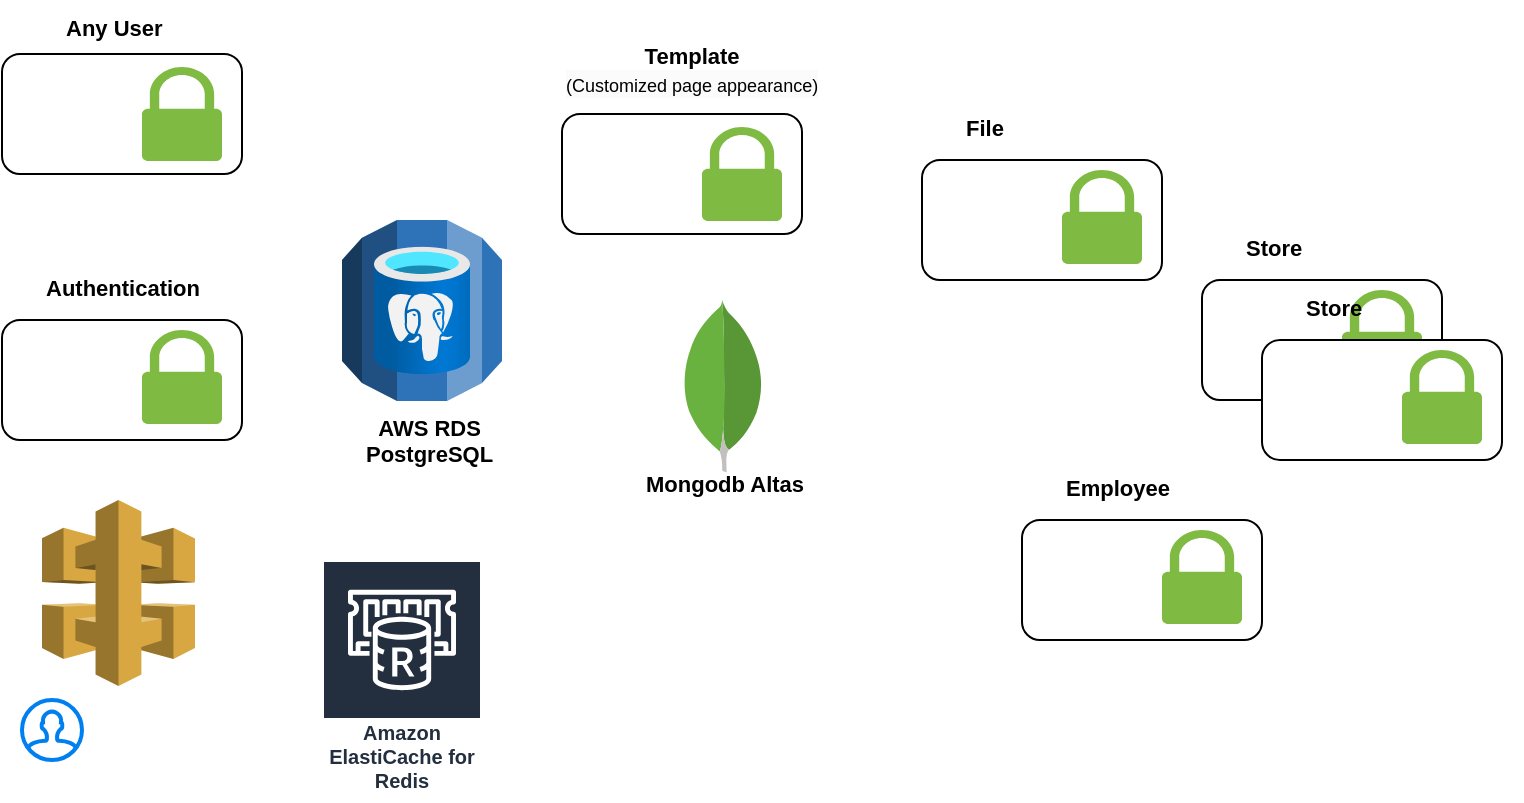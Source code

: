 <mxfile version="22.1.16" type="github">
  <diagram name="Page-1" id="2MzUOne32Nm8aTffG3sm">
    <mxGraphModel dx="3394" dy="1220" grid="1" gridSize="10" guides="1" tooltips="1" connect="1" arrows="1" fold="1" page="1" pageScale="1" pageWidth="3300" pageHeight="2339" math="0" shadow="0">
      <root>
        <mxCell id="0" />
        <mxCell id="1" parent="0" />
        <mxCell id="hmCfqt4P9ejDFXZvc0nD-2" value="" style="html=1;verticalLabelPosition=bottom;align=center;labelBackgroundColor=#ffffff;verticalAlign=top;strokeWidth=2;strokeColor=#0080F0;shadow=0;dashed=0;shape=mxgraph.ios7.icons.user;" vertex="1" parent="1">
          <mxGeometry x="20" y="350" width="30" height="30" as="geometry" />
        </mxCell>
        <mxCell id="hmCfqt4P9ejDFXZvc0nD-4" value="" style="outlineConnect=0;dashed=0;verticalLabelPosition=bottom;verticalAlign=top;align=center;html=1;shape=mxgraph.aws3.api_gateway;fillColor=#D9A741;gradientColor=none;" vertex="1" parent="1">
          <mxGeometry x="30" y="250" width="76.5" height="93" as="geometry" />
        </mxCell>
        <mxCell id="hmCfqt4P9ejDFXZvc0nD-22" value="" style="group" vertex="1" connectable="0" parent="1">
          <mxGeometry x="10" width="140" height="87" as="geometry" />
        </mxCell>
        <mxCell id="hmCfqt4P9ejDFXZvc0nD-11" value="" style="rounded=1;whiteSpace=wrap;html=1;" vertex="1" parent="hmCfqt4P9ejDFXZvc0nD-22">
          <mxGeometry y="27" width="120" height="60" as="geometry" />
        </mxCell>
        <mxCell id="hmCfqt4P9ejDFXZvc0nD-12" value="" style="shape=image;html=1;verticalAlign=top;verticalLabelPosition=bottom;labelBackgroundColor=#ffffff;imageAspect=0;aspect=fixed;image=https://cdn2.iconfinder.com/data/icons/boxicons-logos/24/bxl-spring-boot-128.png;fontColor=#00CC00;movable=1;resizable=1;rotatable=1;deletable=1;editable=1;locked=0;connectable=1;" vertex="1" parent="hmCfqt4P9ejDFXZvc0nD-22">
          <mxGeometry x="10" y="33.5" width="50" height="50" as="geometry" />
        </mxCell>
        <mxCell id="hmCfqt4P9ejDFXZvc0nD-13" value="" style="sketch=0;pointerEvents=1;shadow=0;dashed=0;html=1;strokeColor=none;labelPosition=center;verticalLabelPosition=bottom;verticalAlign=top;outlineConnect=0;align=center;shape=mxgraph.office.security.lock_protected;fillColor=#7FBA42;movable=1;resizable=1;rotatable=1;deletable=1;editable=1;locked=0;connectable=1;" vertex="1" parent="hmCfqt4P9ejDFXZvc0nD-22">
          <mxGeometry x="70" y="33.5" width="40" height="47" as="geometry" />
        </mxCell>
        <mxCell id="hmCfqt4P9ejDFXZvc0nD-14" value="&lt;div style=&quot;text-align: center;&quot;&gt;&lt;b&gt;&lt;font style=&quot;font-size: 11px;&quot;&gt;Any User&lt;/font&gt;&lt;/b&gt;&lt;/div&gt;" style="text;whiteSpace=wrap;html=1;" vertex="1" parent="hmCfqt4P9ejDFXZvc0nD-22">
          <mxGeometry x="30" width="110" height="40" as="geometry" />
        </mxCell>
        <mxCell id="hmCfqt4P9ejDFXZvc0nD-23" value="" style="group" vertex="1" connectable="0" parent="1">
          <mxGeometry x="10" y="130" width="130" height="90" as="geometry" />
        </mxCell>
        <mxCell id="hmCfqt4P9ejDFXZvc0nD-3" value="" style="rounded=1;whiteSpace=wrap;html=1;" vertex="1" parent="hmCfqt4P9ejDFXZvc0nD-23">
          <mxGeometry y="30" width="120" height="60" as="geometry" />
        </mxCell>
        <mxCell id="hmCfqt4P9ejDFXZvc0nD-5" value="" style="shape=image;html=1;verticalAlign=top;verticalLabelPosition=bottom;labelBackgroundColor=#ffffff;imageAspect=0;aspect=fixed;image=https://cdn2.iconfinder.com/data/icons/boxicons-logos/24/bxl-spring-boot-128.png;fontColor=#00CC00;" vertex="1" parent="hmCfqt4P9ejDFXZvc0nD-23">
          <mxGeometry x="10" y="35" width="50" height="50" as="geometry" />
        </mxCell>
        <mxCell id="hmCfqt4P9ejDFXZvc0nD-6" value="&lt;div style=&quot;text-align: center;&quot;&gt;&lt;b&gt;&lt;font style=&quot;font-size: 11px;&quot;&gt;Authentication&lt;/font&gt;&lt;/b&gt;&lt;/div&gt;" style="text;whiteSpace=wrap;html=1;" vertex="1" parent="hmCfqt4P9ejDFXZvc0nD-23">
          <mxGeometry x="20" width="110" height="40" as="geometry" />
        </mxCell>
        <mxCell id="hmCfqt4P9ejDFXZvc0nD-7" value="" style="sketch=0;pointerEvents=1;shadow=0;dashed=0;html=1;strokeColor=none;labelPosition=center;verticalLabelPosition=bottom;verticalAlign=top;outlineConnect=0;align=center;shape=mxgraph.office.security.lock_protected;fillColor=#7FBA42;" vertex="1" parent="hmCfqt4P9ejDFXZvc0nD-23">
          <mxGeometry x="70" y="35" width="40" height="47" as="geometry" />
        </mxCell>
        <mxCell id="hmCfqt4P9ejDFXZvc0nD-31" value="" style="group" vertex="1" connectable="0" parent="1">
          <mxGeometry x="290" y="30" width="140" height="87" as="geometry" />
        </mxCell>
        <mxCell id="hmCfqt4P9ejDFXZvc0nD-32" value="" style="rounded=1;whiteSpace=wrap;html=1;" vertex="1" parent="hmCfqt4P9ejDFXZvc0nD-31">
          <mxGeometry y="27" width="120" height="60" as="geometry" />
        </mxCell>
        <mxCell id="hmCfqt4P9ejDFXZvc0nD-33" value="" style="shape=image;html=1;verticalAlign=top;verticalLabelPosition=bottom;labelBackgroundColor=#ffffff;imageAspect=0;aspect=fixed;image=https://cdn2.iconfinder.com/data/icons/boxicons-logos/24/bxl-spring-boot-128.png;fontColor=#00CC00;movable=1;resizable=1;rotatable=1;deletable=1;editable=1;locked=0;connectable=1;" vertex="1" parent="hmCfqt4P9ejDFXZvc0nD-31">
          <mxGeometry x="10" y="33.5" width="50" height="50" as="geometry" />
        </mxCell>
        <mxCell id="hmCfqt4P9ejDFXZvc0nD-34" value="" style="sketch=0;pointerEvents=1;shadow=0;dashed=0;html=1;strokeColor=none;labelPosition=center;verticalLabelPosition=bottom;verticalAlign=top;outlineConnect=0;align=center;shape=mxgraph.office.security.lock_protected;fillColor=#7FBA42;movable=1;resizable=1;rotatable=1;deletable=1;editable=1;locked=0;connectable=1;" vertex="1" parent="hmCfqt4P9ejDFXZvc0nD-31">
          <mxGeometry x="70" y="33.5" width="40" height="47" as="geometry" />
        </mxCell>
        <mxCell id="hmCfqt4P9ejDFXZvc0nD-35" value="&lt;div style=&quot;text-align: center;&quot;&gt;&lt;font style=&quot;font-size: 11px;&quot;&gt;&lt;b&gt;Template&lt;/b&gt;&lt;/font&gt;&lt;/div&gt;&lt;span style=&quot;color: rgb(0, 0, 0); font-family: Helvetica; font-style: normal; font-variant-ligatures: normal; font-variant-caps: normal; font-weight: 400; letter-spacing: normal; orphans: 2; text-indent: 0px; text-transform: none; widows: 2; word-spacing: 0px; -webkit-text-stroke-width: 0px; background-color: rgb(251, 251, 251); text-decoration-thickness: initial; text-decoration-style: initial; text-decoration-color: initial; float: none; display: inline !important;&quot;&gt;&lt;font style=&quot;font-size: 9px;&quot;&gt;(Customized page appearance)&lt;/font&gt;&lt;br&gt;&lt;/span&gt;" style="text;whiteSpace=wrap;html=1;" vertex="1" parent="hmCfqt4P9ejDFXZvc0nD-31">
          <mxGeometry y="-16" width="140" height="43" as="geometry" />
        </mxCell>
        <mxCell id="hmCfqt4P9ejDFXZvc0nD-50" value="" style="group" vertex="1" connectable="0" parent="1">
          <mxGeometry x="330" y="150" width="90" height="100" as="geometry" />
        </mxCell>
        <mxCell id="hmCfqt4P9ejDFXZvc0nD-37" value="" style="dashed=0;outlineConnect=0;html=1;align=center;labelPosition=center;verticalLabelPosition=bottom;verticalAlign=top;shape=mxgraph.weblogos.mongodb" vertex="1" parent="hmCfqt4P9ejDFXZvc0nD-50">
          <mxGeometry x="20" width="41.2" height="86.2" as="geometry" />
        </mxCell>
        <mxCell id="hmCfqt4P9ejDFXZvc0nD-49" value="&lt;div style=&quot;text-align: center;&quot;&gt;&lt;/div&gt;&lt;span style=&quot;color: rgb(0, 0, 0); font-family: Helvetica; font-style: normal; font-variant-ligatures: normal; font-variant-caps: normal; letter-spacing: normal; orphans: 2; text-indent: 0px; text-transform: none; widows: 2; word-spacing: 0px; -webkit-text-stroke-width: 0px; background-color: rgb(251, 251, 251); text-decoration-thickness: initial; text-decoration-style: initial; text-decoration-color: initial; float: none; display: inline !important;&quot;&gt;&lt;div style=&quot;text-align: center;&quot;&gt;&lt;b style=&quot;font-size: 11px;&quot;&gt;Mongodb Altas&lt;/b&gt;&lt;/div&gt;&lt;/span&gt;" style="text;whiteSpace=wrap;html=1;" vertex="1" parent="hmCfqt4P9ejDFXZvc0nD-50">
          <mxGeometry y="78" width="90" height="22" as="geometry" />
        </mxCell>
        <mxCell id="hmCfqt4P9ejDFXZvc0nD-53" value="" style="group" vertex="1" connectable="0" parent="1">
          <mxGeometry x="150" y="110" width="140" height="120" as="geometry" />
        </mxCell>
        <mxCell id="hmCfqt4P9ejDFXZvc0nD-25" value="" style="group" vertex="1" connectable="0" parent="hmCfqt4P9ejDFXZvc0nD-53">
          <mxGeometry x="30" width="80" height="90.5" as="geometry" />
        </mxCell>
        <mxCell id="hmCfqt4P9ejDFXZvc0nD-16" value="" style="outlineConnect=0;dashed=0;verticalLabelPosition=bottom;verticalAlign=top;align=center;html=1;shape=mxgraph.aws3.rds;fillColor=#2E73B8;gradientColor=none;" vertex="1" parent="hmCfqt4P9ejDFXZvc0nD-25">
          <mxGeometry width="80" height="90.5" as="geometry" />
        </mxCell>
        <mxCell id="hmCfqt4P9ejDFXZvc0nD-15" value="" style="image;aspect=fixed;html=1;points=[];align=center;fontSize=12;image=img/lib/azure2/databases/Azure_Database_PostgreSQL_Server.svg;" vertex="1" parent="hmCfqt4P9ejDFXZvc0nD-25">
          <mxGeometry x="16" y="13.25" width="48" height="64" as="geometry" />
        </mxCell>
        <mxCell id="hmCfqt4P9ejDFXZvc0nD-52" value="&lt;div style=&quot;text-align: center;&quot;&gt;&lt;/div&gt;&lt;span style=&quot;color: rgb(0, 0, 0); font-family: Helvetica; font-style: normal; font-variant-ligatures: normal; font-variant-caps: normal; letter-spacing: normal; orphans: 2; text-indent: 0px; text-transform: none; widows: 2; word-spacing: 0px; -webkit-text-stroke-width: 0px; background-color: rgb(251, 251, 251); text-decoration-thickness: initial; text-decoration-style: initial; text-decoration-color: initial; float: none; display: inline !important; font-size: 11px;&quot;&gt;&lt;div style=&quot;text-align: center;&quot;&gt;&lt;b&gt;AWS RDS&lt;/b&gt;&lt;/div&gt;&lt;b&gt;&lt;div style=&quot;text-align: center;&quot;&gt;&lt;b&gt;PostgreSQL&lt;/b&gt;&lt;/div&gt;&lt;/b&gt;&lt;/span&gt;" style="text;whiteSpace=wrap;html=1;" vertex="1" parent="hmCfqt4P9ejDFXZvc0nD-53">
          <mxGeometry x="40" y="90.5" width="80" height="29.5" as="geometry" />
        </mxCell>
        <mxCell id="hmCfqt4P9ejDFXZvc0nD-59" value="Amazon ElastiCache for Redis" style="sketch=0;outlineConnect=0;fontColor=#232F3E;gradientColor=none;strokeColor=#ffffff;fillColor=#232F3E;dashed=0;verticalLabelPosition=middle;verticalAlign=bottom;align=center;html=1;whiteSpace=wrap;fontSize=10;fontStyle=1;spacing=3;shape=mxgraph.aws4.productIcon;prIcon=mxgraph.aws4.elasticache_for_redis;" vertex="1" parent="1">
          <mxGeometry x="170" y="280" width="80" height="120" as="geometry" />
        </mxCell>
        <mxCell id="hmCfqt4P9ejDFXZvc0nD-60" value="" style="group" vertex="1" connectable="0" parent="1">
          <mxGeometry x="610" y="110" width="130" height="90" as="geometry" />
        </mxCell>
        <mxCell id="hmCfqt4P9ejDFXZvc0nD-61" value="" style="rounded=1;whiteSpace=wrap;html=1;" vertex="1" parent="hmCfqt4P9ejDFXZvc0nD-60">
          <mxGeometry y="30" width="120" height="60" as="geometry" />
        </mxCell>
        <mxCell id="hmCfqt4P9ejDFXZvc0nD-62" value="" style="shape=image;html=1;verticalAlign=top;verticalLabelPosition=bottom;labelBackgroundColor=#ffffff;imageAspect=0;aspect=fixed;image=https://cdn2.iconfinder.com/data/icons/boxicons-logos/24/bxl-spring-boot-128.png;fontColor=#00CC00;" vertex="1" parent="hmCfqt4P9ejDFXZvc0nD-60">
          <mxGeometry x="10" y="35" width="50" height="50" as="geometry" />
        </mxCell>
        <mxCell id="hmCfqt4P9ejDFXZvc0nD-63" value="&lt;div style=&quot;text-align: center;&quot;&gt;&lt;span style=&quot;font-size: 11px;&quot;&gt;&lt;b&gt;Store&lt;/b&gt;&lt;/span&gt;&lt;/div&gt;" style="text;whiteSpace=wrap;html=1;" vertex="1" parent="hmCfqt4P9ejDFXZvc0nD-60">
          <mxGeometry x="20" width="110" height="40" as="geometry" />
        </mxCell>
        <mxCell id="hmCfqt4P9ejDFXZvc0nD-64" value="" style="sketch=0;pointerEvents=1;shadow=0;dashed=0;html=1;strokeColor=none;labelPosition=center;verticalLabelPosition=bottom;verticalAlign=top;outlineConnect=0;align=center;shape=mxgraph.office.security.lock_protected;fillColor=#7FBA42;" vertex="1" parent="hmCfqt4P9ejDFXZvc0nD-60">
          <mxGeometry x="70" y="35" width="40" height="47" as="geometry" />
        </mxCell>
        <mxCell id="hmCfqt4P9ejDFXZvc0nD-65" value="" style="group" vertex="1" connectable="0" parent="1">
          <mxGeometry x="520" y="230" width="130" height="90" as="geometry" />
        </mxCell>
        <mxCell id="hmCfqt4P9ejDFXZvc0nD-66" value="" style="rounded=1;whiteSpace=wrap;html=1;" vertex="1" parent="hmCfqt4P9ejDFXZvc0nD-65">
          <mxGeometry y="30" width="120" height="60" as="geometry" />
        </mxCell>
        <mxCell id="hmCfqt4P9ejDFXZvc0nD-67" value="" style="shape=image;html=1;verticalAlign=top;verticalLabelPosition=bottom;labelBackgroundColor=#ffffff;imageAspect=0;aspect=fixed;image=https://cdn2.iconfinder.com/data/icons/boxicons-logos/24/bxl-spring-boot-128.png;fontColor=#00CC00;" vertex="1" parent="hmCfqt4P9ejDFXZvc0nD-65">
          <mxGeometry x="10" y="35" width="50" height="50" as="geometry" />
        </mxCell>
        <mxCell id="hmCfqt4P9ejDFXZvc0nD-68" value="&lt;div style=&quot;text-align: center;&quot;&gt;&lt;span style=&quot;font-size: 11px;&quot;&gt;&lt;b&gt;Employee&lt;/b&gt;&lt;/span&gt;&lt;/div&gt;" style="text;whiteSpace=wrap;html=1;" vertex="1" parent="hmCfqt4P9ejDFXZvc0nD-65">
          <mxGeometry x="20" width="110" height="40" as="geometry" />
        </mxCell>
        <mxCell id="hmCfqt4P9ejDFXZvc0nD-69" value="" style="sketch=0;pointerEvents=1;shadow=0;dashed=0;html=1;strokeColor=none;labelPosition=center;verticalLabelPosition=bottom;verticalAlign=top;outlineConnect=0;align=center;shape=mxgraph.office.security.lock_protected;fillColor=#7FBA42;" vertex="1" parent="hmCfqt4P9ejDFXZvc0nD-65">
          <mxGeometry x="70" y="35" width="40" height="47" as="geometry" />
        </mxCell>
        <mxCell id="hmCfqt4P9ejDFXZvc0nD-70" value="" style="group" vertex="1" connectable="0" parent="1">
          <mxGeometry x="470" y="50" width="130" height="90" as="geometry" />
        </mxCell>
        <mxCell id="hmCfqt4P9ejDFXZvc0nD-71" value="" style="rounded=1;whiteSpace=wrap;html=1;" vertex="1" parent="hmCfqt4P9ejDFXZvc0nD-70">
          <mxGeometry y="30" width="120" height="60" as="geometry" />
        </mxCell>
        <mxCell id="hmCfqt4P9ejDFXZvc0nD-72" value="" style="shape=image;html=1;verticalAlign=top;verticalLabelPosition=bottom;labelBackgroundColor=#ffffff;imageAspect=0;aspect=fixed;image=https://cdn2.iconfinder.com/data/icons/boxicons-logos/24/bxl-spring-boot-128.png;fontColor=#00CC00;" vertex="1" parent="hmCfqt4P9ejDFXZvc0nD-70">
          <mxGeometry x="10" y="35" width="50" height="50" as="geometry" />
        </mxCell>
        <mxCell id="hmCfqt4P9ejDFXZvc0nD-73" value="&lt;div style=&quot;text-align: center;&quot;&gt;&lt;span style=&quot;font-size: 11px;&quot;&gt;&lt;b&gt;File&lt;/b&gt;&lt;/span&gt;&lt;/div&gt;" style="text;whiteSpace=wrap;html=1;" vertex="1" parent="hmCfqt4P9ejDFXZvc0nD-70">
          <mxGeometry x="20" width="110" height="40" as="geometry" />
        </mxCell>
        <mxCell id="hmCfqt4P9ejDFXZvc0nD-74" value="" style="sketch=0;pointerEvents=1;shadow=0;dashed=0;html=1;strokeColor=none;labelPosition=center;verticalLabelPosition=bottom;verticalAlign=top;outlineConnect=0;align=center;shape=mxgraph.office.security.lock_protected;fillColor=#7FBA42;" vertex="1" parent="hmCfqt4P9ejDFXZvc0nD-70">
          <mxGeometry x="70" y="35" width="40" height="47" as="geometry" />
        </mxCell>
        <mxCell id="hmCfqt4P9ejDFXZvc0nD-75" value="" style="group" vertex="1" connectable="0" parent="1">
          <mxGeometry x="640" y="140" width="130" height="90" as="geometry" />
        </mxCell>
        <mxCell id="hmCfqt4P9ejDFXZvc0nD-76" value="" style="rounded=1;whiteSpace=wrap;html=1;" vertex="1" parent="hmCfqt4P9ejDFXZvc0nD-75">
          <mxGeometry y="30" width="120" height="60" as="geometry" />
        </mxCell>
        <mxCell id="hmCfqt4P9ejDFXZvc0nD-77" value="" style="shape=image;html=1;verticalAlign=top;verticalLabelPosition=bottom;labelBackgroundColor=#ffffff;imageAspect=0;aspect=fixed;image=https://cdn2.iconfinder.com/data/icons/boxicons-logos/24/bxl-spring-boot-128.png;fontColor=#00CC00;" vertex="1" parent="hmCfqt4P9ejDFXZvc0nD-75">
          <mxGeometry x="10" y="35" width="50" height="50" as="geometry" />
        </mxCell>
        <mxCell id="hmCfqt4P9ejDFXZvc0nD-78" value="&lt;div style=&quot;text-align: center;&quot;&gt;&lt;span style=&quot;font-size: 11px;&quot;&gt;&lt;b&gt;Store&lt;/b&gt;&lt;/span&gt;&lt;/div&gt;" style="text;whiteSpace=wrap;html=1;" vertex="1" parent="hmCfqt4P9ejDFXZvc0nD-75">
          <mxGeometry x="20" width="110" height="40" as="geometry" />
        </mxCell>
        <mxCell id="hmCfqt4P9ejDFXZvc0nD-79" value="" style="sketch=0;pointerEvents=1;shadow=0;dashed=0;html=1;strokeColor=none;labelPosition=center;verticalLabelPosition=bottom;verticalAlign=top;outlineConnect=0;align=center;shape=mxgraph.office.security.lock_protected;fillColor=#7FBA42;" vertex="1" parent="hmCfqt4P9ejDFXZvc0nD-75">
          <mxGeometry x="70" y="35" width="40" height="47" as="geometry" />
        </mxCell>
      </root>
    </mxGraphModel>
  </diagram>
</mxfile>
